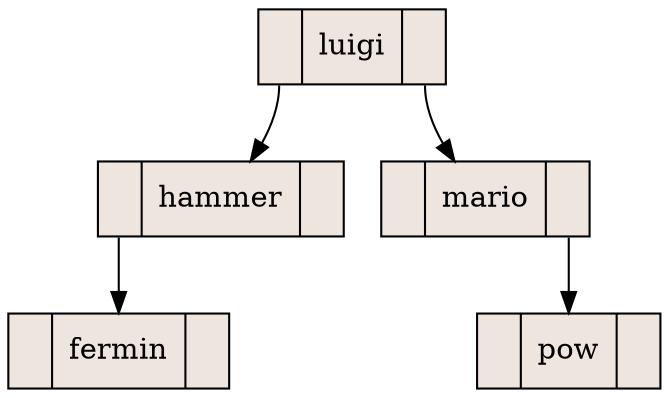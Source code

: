 digraph grafica{ 
node [shape = record, style = filled, splines= line, location = none, fillcolor = seashell2]; 
luigi [ label = "<iz>|luigi|<der>"] 

luigi:iz -> hammer
hammer [ label = "<iz>|hammer|<der>"] 

hammer:iz -> fermin
fermin [ label = "<iz>|fermin|<der>"] 

luigi:der -> mario
mario [ label = "<iz>|mario|<der>"] 

mario:der -> pow
pow [ label = "<iz>|pow|<der>"] 


}
